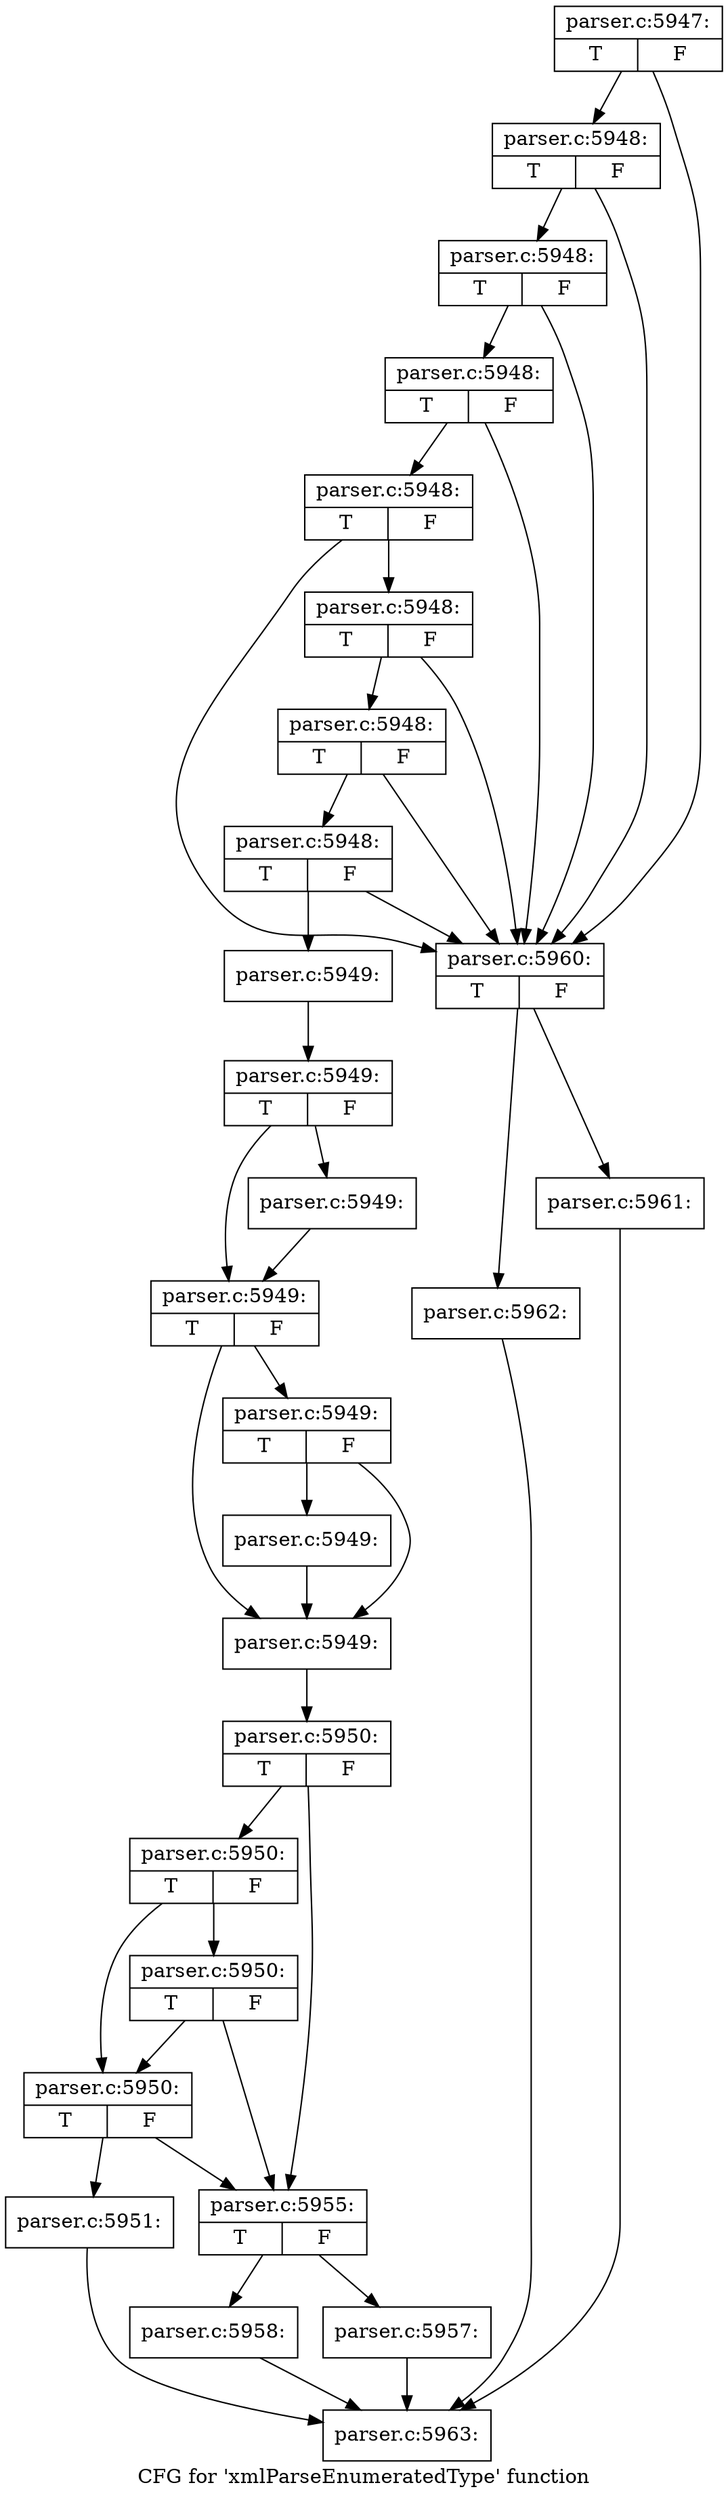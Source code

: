 digraph "CFG for 'xmlParseEnumeratedType' function" {
	label="CFG for 'xmlParseEnumeratedType' function";

	Node0x5a90a00 [shape=record,label="{parser.c:5947:|{<s0>T|<s1>F}}"];
	Node0x5a90a00 -> Node0x5a9a040;
	Node0x5a90a00 -> Node0x5a90790;
	Node0x5a9a040 [shape=record,label="{parser.c:5948:|{<s0>T|<s1>F}}"];
	Node0x5a9a040 -> Node0x5a909a0;
	Node0x5a9a040 -> Node0x5a90790;
	Node0x5a909a0 [shape=record,label="{parser.c:5948:|{<s0>T|<s1>F}}"];
	Node0x5a909a0 -> Node0x5a90950;
	Node0x5a909a0 -> Node0x5a90790;
	Node0x5a90950 [shape=record,label="{parser.c:5948:|{<s0>T|<s1>F}}"];
	Node0x5a90950 -> Node0x5a90900;
	Node0x5a90950 -> Node0x5a90790;
	Node0x5a90900 [shape=record,label="{parser.c:5948:|{<s0>T|<s1>F}}"];
	Node0x5a90900 -> Node0x5a908b0;
	Node0x5a90900 -> Node0x5a90790;
	Node0x5a908b0 [shape=record,label="{parser.c:5948:|{<s0>T|<s1>F}}"];
	Node0x5a908b0 -> Node0x5a90860;
	Node0x5a908b0 -> Node0x5a90790;
	Node0x5a90860 [shape=record,label="{parser.c:5948:|{<s0>T|<s1>F}}"];
	Node0x5a90860 -> Node0x5a907e0;
	Node0x5a90860 -> Node0x5a90790;
	Node0x5a907e0 [shape=record,label="{parser.c:5948:|{<s0>T|<s1>F}}"];
	Node0x5a907e0 -> Node0x5a90740;
	Node0x5a907e0 -> Node0x5a90790;
	Node0x5a90740 [shape=record,label="{parser.c:5949:}"];
	Node0x5a90740 -> Node0x5a9c830;
	Node0x5a9c830 [shape=record,label="{parser.c:5949:|{<s0>T|<s1>F}}"];
	Node0x5a9c830 -> Node0x5a9d2a0;
	Node0x5a9c830 -> Node0x5a9d2f0;
	Node0x5a9d2a0 [shape=record,label="{parser.c:5949:}"];
	Node0x5a9d2a0 -> Node0x5a9d2f0;
	Node0x5a9d2f0 [shape=record,label="{parser.c:5949:|{<s0>T|<s1>F}}"];
	Node0x5a9d2f0 -> Node0x5a9d9d0;
	Node0x5a9d2f0 -> Node0x5a9d980;
	Node0x5a9d9d0 [shape=record,label="{parser.c:5949:|{<s0>T|<s1>F}}"];
	Node0x5a9d9d0 -> Node0x5a9d930;
	Node0x5a9d9d0 -> Node0x5a9d980;
	Node0x5a9d930 [shape=record,label="{parser.c:5949:}"];
	Node0x5a9d930 -> Node0x5a9d980;
	Node0x5a9d980 [shape=record,label="{parser.c:5949:}"];
	Node0x5a9d980 -> Node0x5a9c790;
	Node0x5a9c790 [shape=record,label="{parser.c:5950:|{<s0>T|<s1>F}}"];
	Node0x5a9c790 -> Node0x5a9e440;
	Node0x5a9c790 -> Node0x5a9e510;
	Node0x5a9e510 [shape=record,label="{parser.c:5950:|{<s0>T|<s1>F}}"];
	Node0x5a9e510 -> Node0x5a9e990;
	Node0x5a9e510 -> Node0x5a9e490;
	Node0x5a9e990 [shape=record,label="{parser.c:5950:|{<s0>T|<s1>F}}"];
	Node0x5a9e990 -> Node0x5a9e440;
	Node0x5a9e990 -> Node0x5a9e490;
	Node0x5a9e490 [shape=record,label="{parser.c:5950:|{<s0>T|<s1>F}}"];
	Node0x5a9e490 -> Node0x5a9e440;
	Node0x5a9e490 -> Node0x5a9c7e0;
	Node0x5a9c7e0 [shape=record,label="{parser.c:5951:}"];
	Node0x5a9c7e0 -> Node0x5a90b70;
	Node0x5a9e440 [shape=record,label="{parser.c:5955:|{<s0>T|<s1>F}}"];
	Node0x5a9e440 -> Node0x5aa0060;
	Node0x5a9e440 -> Node0x5aa00b0;
	Node0x5aa0060 [shape=record,label="{parser.c:5957:}"];
	Node0x5aa0060 -> Node0x5a90b70;
	Node0x5aa00b0 [shape=record,label="{parser.c:5958:}"];
	Node0x5aa00b0 -> Node0x5a90b70;
	Node0x5a90790 [shape=record,label="{parser.c:5960:|{<s0>T|<s1>F}}"];
	Node0x5a90790 -> Node0x5aa0a60;
	Node0x5a90790 -> Node0x5aa0ab0;
	Node0x5aa0a60 [shape=record,label="{parser.c:5961:}"];
	Node0x5aa0a60 -> Node0x5a90b70;
	Node0x5aa0ab0 [shape=record,label="{parser.c:5962:}"];
	Node0x5aa0ab0 -> Node0x5a90b70;
	Node0x5a90b70 [shape=record,label="{parser.c:5963:}"];
}

